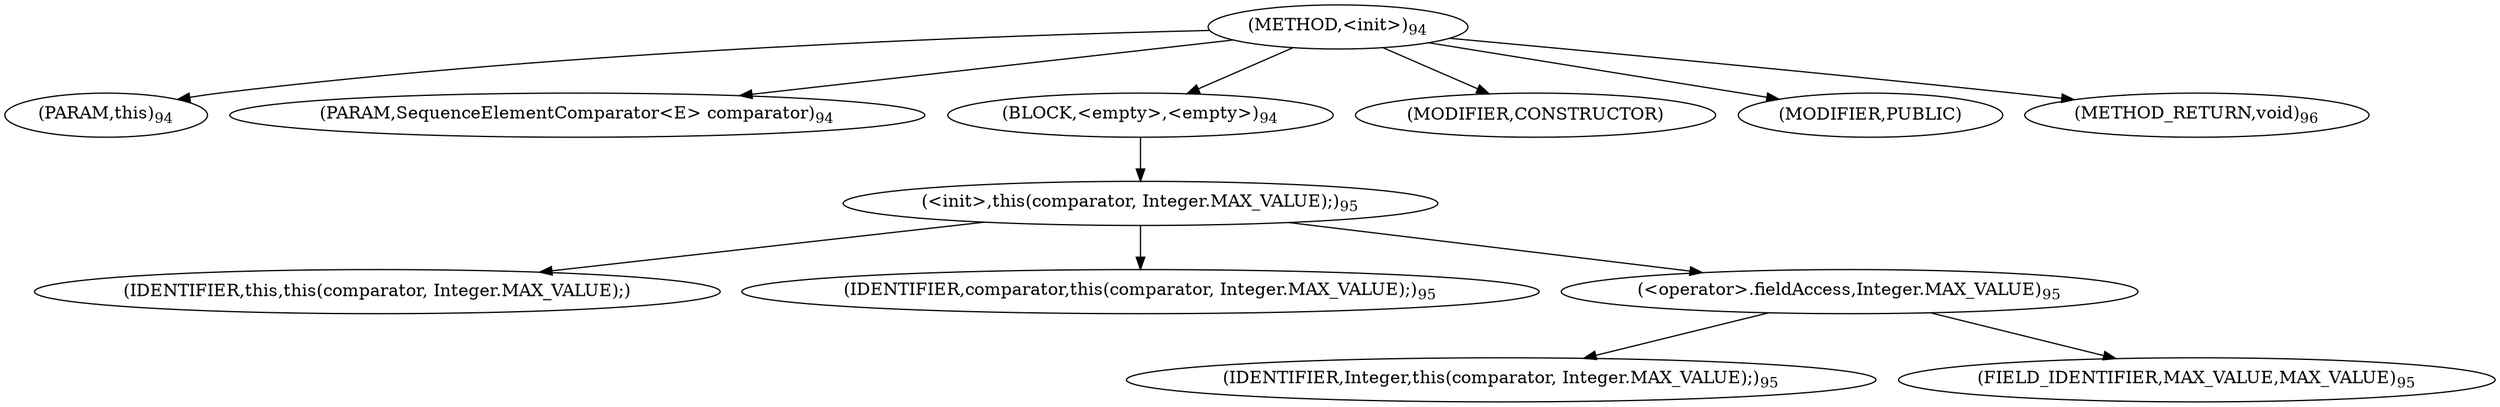 digraph "&lt;init&gt;" {  
"79" [label = <(METHOD,&lt;init&gt;)<SUB>94</SUB>> ]
"4" [label = <(PARAM,this)<SUB>94</SUB>> ]
"80" [label = <(PARAM,SequenceElementComparator&lt;E&gt; comparator)<SUB>94</SUB>> ]
"81" [label = <(BLOCK,&lt;empty&gt;,&lt;empty&gt;)<SUB>94</SUB>> ]
"82" [label = <(&lt;init&gt;,this(comparator, Integer.MAX_VALUE);)<SUB>95</SUB>> ]
"3" [label = <(IDENTIFIER,this,this(comparator, Integer.MAX_VALUE);)> ]
"83" [label = <(IDENTIFIER,comparator,this(comparator, Integer.MAX_VALUE);)<SUB>95</SUB>> ]
"84" [label = <(&lt;operator&gt;.fieldAccess,Integer.MAX_VALUE)<SUB>95</SUB>> ]
"85" [label = <(IDENTIFIER,Integer,this(comparator, Integer.MAX_VALUE);)<SUB>95</SUB>> ]
"86" [label = <(FIELD_IDENTIFIER,MAX_VALUE,MAX_VALUE)<SUB>95</SUB>> ]
"87" [label = <(MODIFIER,CONSTRUCTOR)> ]
"88" [label = <(MODIFIER,PUBLIC)> ]
"89" [label = <(METHOD_RETURN,void)<SUB>96</SUB>> ]
  "79" -> "4" 
  "79" -> "80" 
  "79" -> "81" 
  "79" -> "87" 
  "79" -> "88" 
  "79" -> "89" 
  "81" -> "82" 
  "82" -> "3" 
  "82" -> "83" 
  "82" -> "84" 
  "84" -> "85" 
  "84" -> "86" 
}
